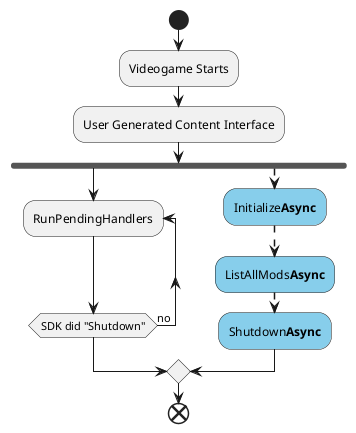 @startuml
start
:Videogame Starts;
:User Generated Content Interface;
fork
    repeat :RunPendingHandlers;
    repeat while (SDK did "Shutdown") is (no)
fork again
    -[dashed]->
    #SkyBlue:Initialize**Async**;
    -[dashed]->
    #SkyBlue:ListAllMods**Async**;
    -[dashed]->
    #SkyBlue:Shutdown**Async**;
end merge
end
@enduml
